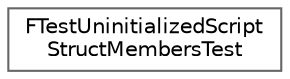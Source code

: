 digraph "Graphical Class Hierarchy"
{
 // INTERACTIVE_SVG=YES
 // LATEX_PDF_SIZE
  bgcolor="transparent";
  edge [fontname=Helvetica,fontsize=10,labelfontname=Helvetica,labelfontsize=10];
  node [fontname=Helvetica,fontsize=10,shape=box,height=0.2,width=0.4];
  rankdir="LR";
  Node0 [id="Node000000",label="FTestUninitializedScript\lStructMembersTest",height=0.2,width=0.4,color="grey40", fillcolor="white", style="filled",URL="$da/da5/structFTestUninitializedScriptStructMembersTest.html",tooltip=" "];
}
